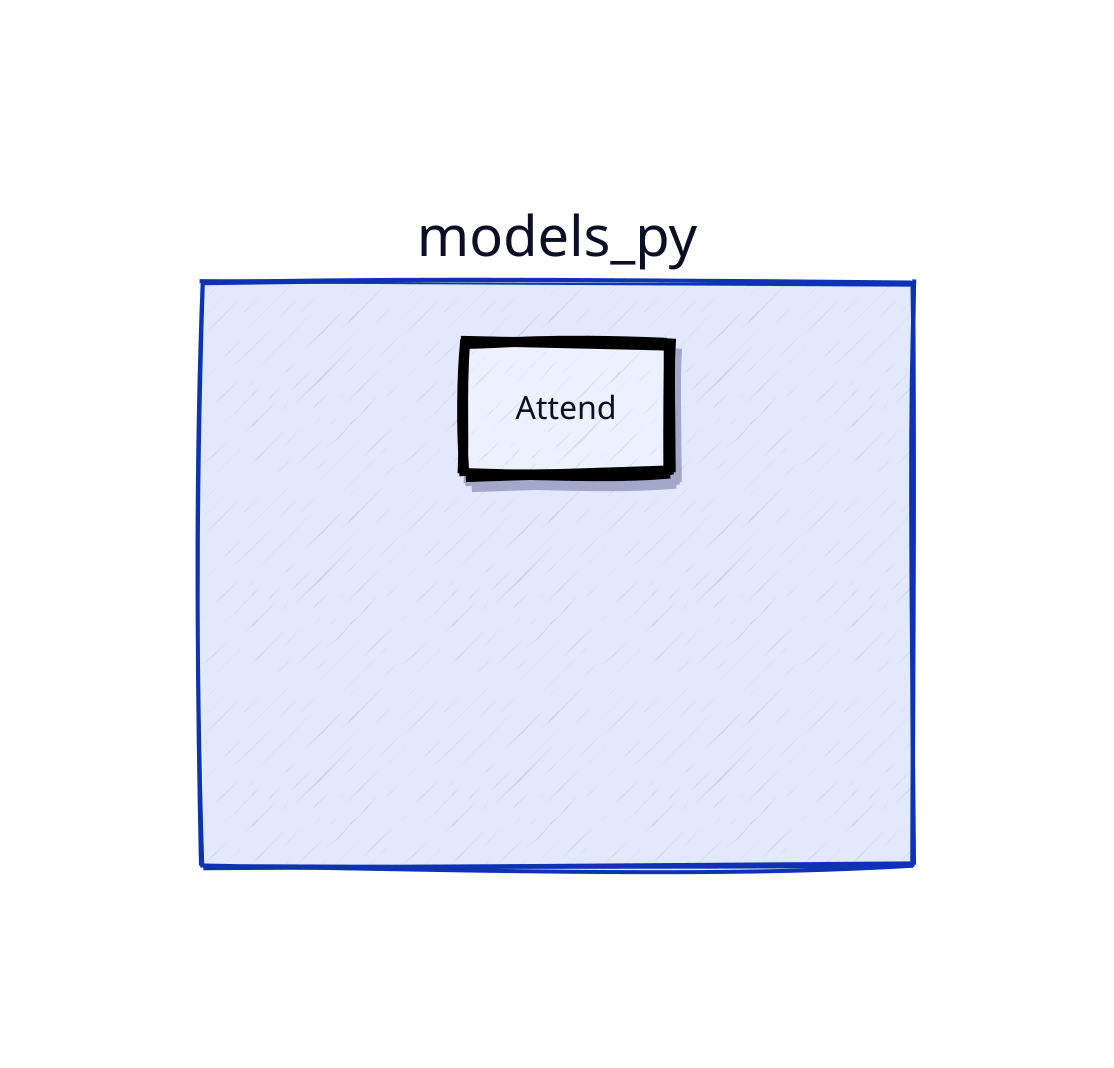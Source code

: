 vars: {
  d2-config: {
    sketch: true
  }
}
classes: {
  file: {
    label: ""
    shape: circle
    width: 40
    style: {
      fill: yellow
      shadow: true
    }
  }
}

classes: {
  class object: {
    label: ""
    shape: diamond
    width: 45
    height: 40
    style: {
      fill: blue
      shadow: true
    }
  }
}

classes: {
  class object: {
    label: ""
    shape: square
    width: 40
    height: 30
    style: {
      fill: gray
      shadow: false
    }
  }
}
models_py.Attend.class: class
models_py.Attend.label: "Attend"
models_py.Attend: {
  style: {
    opacity: 1.00
    stroke: "black"
    stroke-width: 5
    shadow: true
  }
}
models_py.__init__.class: function
models_py.__init__.label: "__init__"
models_py.__init__: {
  style: {
    opacity: 0.00
    stroke: "black"
    stroke-width: 5
    shadow: true
  }
}
models_py.forward.class: function
models_py.forward.label: "forward"
models_py.forward: {
  style: {
    opacity: 0.00
    stroke: "black"
    stroke-width: 5
    shadow: true
  }
}
models_py.Attend -> models_py.__init__: {
  style.stroke: green
  style.opacity: 0.00
  style.stroke-width: 2
  style.stroke-dash: 5
  style.animated: true
}
models_py.Attend -> models_py.forward: {
  style.stroke: green
  style.opacity: 0.00
  style.stroke-width: 2
  style.stroke-dash: 5
  style.animated: true
}